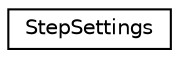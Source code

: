 digraph "Graphical Class Hierarchy"
{
 // INTERACTIVE_SVG=YES
 // LATEX_PDF_SIZE
  edge [fontname="Helvetica",fontsize="10",labelfontname="Helvetica",labelfontsize="10"];
  node [fontname="Helvetica",fontsize="10",shape=record];
  rankdir="LR";
  Node0 [label="StepSettings",height=0.2,width=0.4,color="black", fillcolor="white", style="filled",URL="$class_mirage_x_r_1_1_step_settings.html",tooltip=" "];
}
